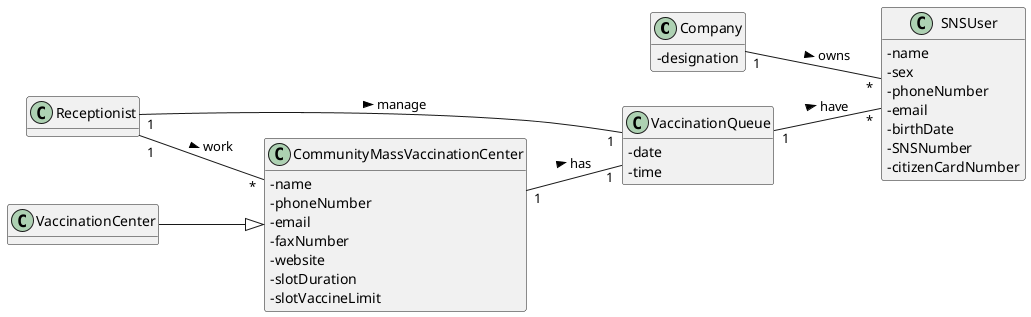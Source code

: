 @startuml
hide methods
left to right direction
skinparam classAttributeIconSize 0

class Company {
    -designation
}

class SNSUser {
    -name
    -sex
    -phoneNumber
    -email
    -birthDate
    -SNSNumber
    -citizenCardNumber
}

class Receptionist {
}

class VaccinationQueue {
    -date
    -time
}

class CommunityMassVaccinationCenter {
    -name
    -phoneNumber
    -email
    -faxNumber
    -website
    -slotDuration
    -slotVaccineLimit
}

class VaccinationCenter {
}

CommunityMassVaccinationCenter "1" -- "1" VaccinationQueue : has >

Company "1" -- "*" SNSUser : owns >

Receptionist "1" -- "1" VaccinationQueue : manage >
Receptionist "1"-- "*" CommunityMassVaccinationCenter : work >

VaccinationCenter --|> CommunityMassVaccinationCenter

VaccinationQueue "1" -- "*" SNSUser : have >

@enduml